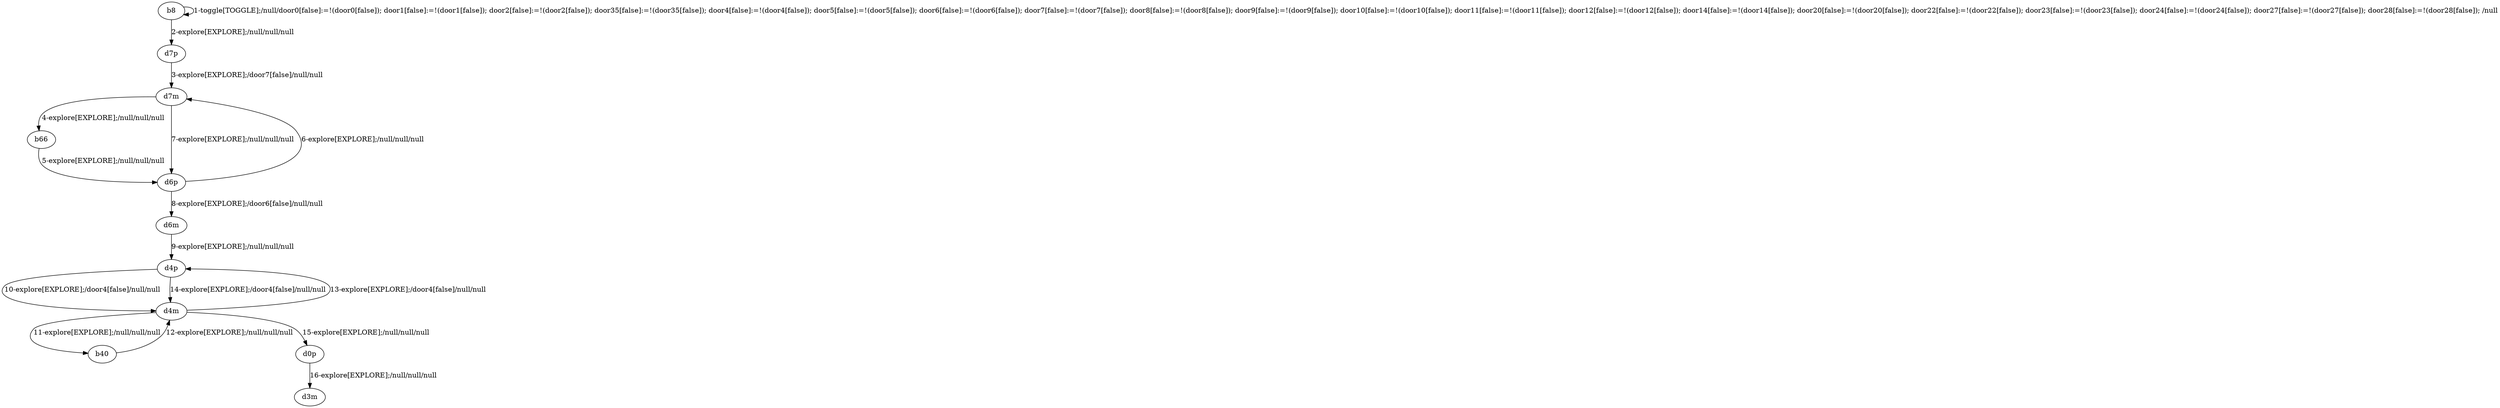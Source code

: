 # Total number of goals covered by this test: 1
# d6p --> d7m

digraph g {
"b8" -> "b8" [label = "1-toggle[TOGGLE];/null/door0[false]:=!(door0[false]); door1[false]:=!(door1[false]); door2[false]:=!(door2[false]); door35[false]:=!(door35[false]); door4[false]:=!(door4[false]); door5[false]:=!(door5[false]); door6[false]:=!(door6[false]); door7[false]:=!(door7[false]); door8[false]:=!(door8[false]); door9[false]:=!(door9[false]); door10[false]:=!(door10[false]); door11[false]:=!(door11[false]); door12[false]:=!(door12[false]); door14[false]:=!(door14[false]); door20[false]:=!(door20[false]); door22[false]:=!(door22[false]); door23[false]:=!(door23[false]); door24[false]:=!(door24[false]); door27[false]:=!(door27[false]); door28[false]:=!(door28[false]); /null"];
"b8" -> "d7p" [label = "2-explore[EXPLORE];/null/null/null"];
"d7p" -> "d7m" [label = "3-explore[EXPLORE];/door7[false]/null/null"];
"d7m" -> "b66" [label = "4-explore[EXPLORE];/null/null/null"];
"b66" -> "d6p" [label = "5-explore[EXPLORE];/null/null/null"];
"d6p" -> "d7m" [label = "6-explore[EXPLORE];/null/null/null"];
"d7m" -> "d6p" [label = "7-explore[EXPLORE];/null/null/null"];
"d6p" -> "d6m" [label = "8-explore[EXPLORE];/door6[false]/null/null"];
"d6m" -> "d4p" [label = "9-explore[EXPLORE];/null/null/null"];
"d4p" -> "d4m" [label = "10-explore[EXPLORE];/door4[false]/null/null"];
"d4m" -> "b40" [label = "11-explore[EXPLORE];/null/null/null"];
"b40" -> "d4m" [label = "12-explore[EXPLORE];/null/null/null"];
"d4m" -> "d4p" [label = "13-explore[EXPLORE];/door4[false]/null/null"];
"d4p" -> "d4m" [label = "14-explore[EXPLORE];/door4[false]/null/null"];
"d4m" -> "d0p" [label = "15-explore[EXPLORE];/null/null/null"];
"d0p" -> "d3m" [label = "16-explore[EXPLORE];/null/null/null"];
}